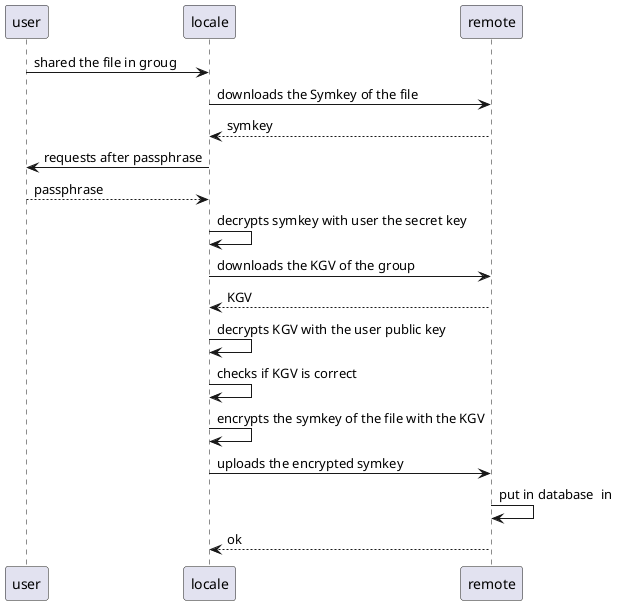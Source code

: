 @startuml

user -> locale: shared the file in groug 
locale -> remote : downloads the Symkey of the file
locale<-- remote : symkey
user <- locale : requests after passphrase
user --> locale : passphrase
locale -> locale: decrypts symkey with user the secret key
locale -> remote : downloads the KGV of the group
locale<-- remote : KGV
locale -> locale: decrypts KGV with the user public key
locale -> locale : checks if KGV is correct 
locale -> locale : encrypts the symkey of the file with the KGV
locale -> remote  : uploads the encrypted symkey
remote -> remote : put in database  in
locale <-- remote : ok

@enduml
